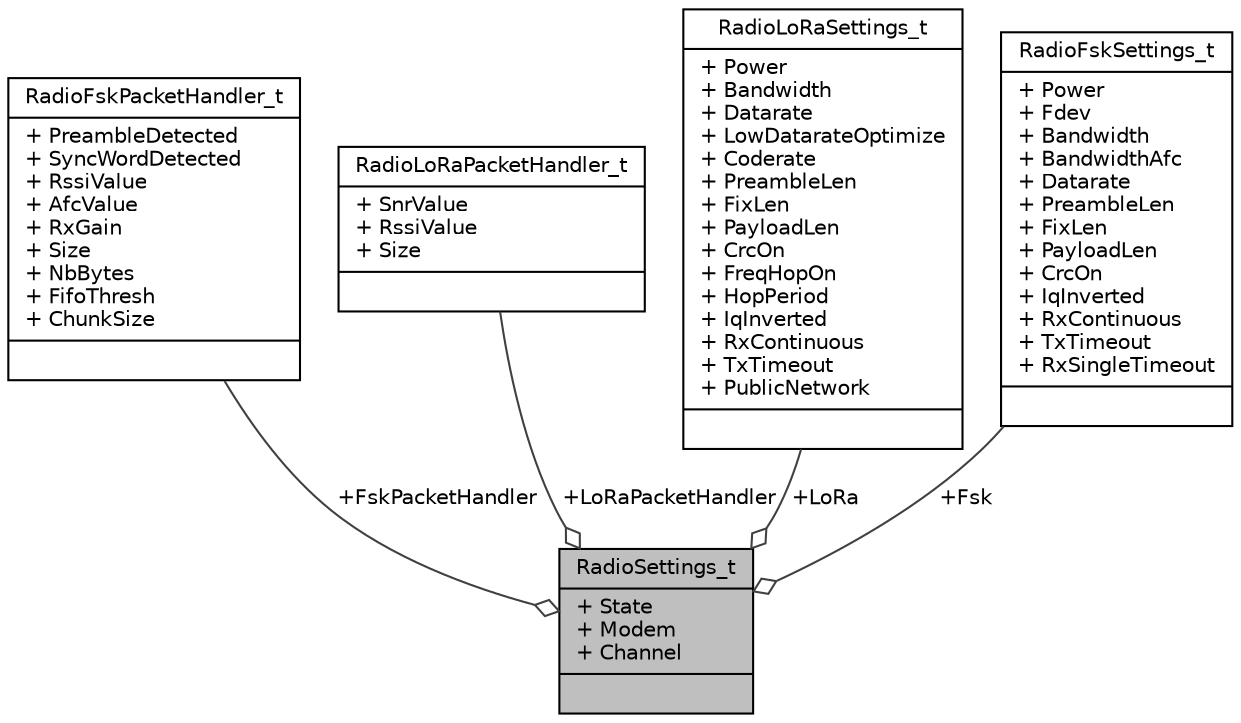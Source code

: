 digraph "RadioSettings_t"
{
  edge [fontname="Helvetica",fontsize="10",labelfontname="Helvetica",labelfontsize="10"];
  node [fontname="Helvetica",fontsize="10",shape=record];
  Node1 [label="{RadioSettings_t\n|+ State\l+ Modem\l+ Channel\l|}",height=0.2,width=0.4,color="black", fillcolor="grey75", style="filled", fontcolor="black"];
  Node2 -> Node1 [color="grey25",fontsize="10",style="solid",label=" +FskPacketHandler" ,arrowhead="odiamond",fontname="Helvetica"];
  Node2 [label="{RadioFskPacketHandler_t\n|+ PreambleDetected\l+ SyncWordDetected\l+ RssiValue\l+ AfcValue\l+ RxGain\l+ Size\l+ NbBytes\l+ FifoThresh\l+ ChunkSize\l|}",height=0.2,width=0.4,color="black", fillcolor="white", style="filled",URL="$struct_radio_fsk_packet_handler__t.html"];
  Node3 -> Node1 [color="grey25",fontsize="10",style="solid",label=" +LoRaPacketHandler" ,arrowhead="odiamond",fontname="Helvetica"];
  Node3 [label="{RadioLoRaPacketHandler_t\n|+ SnrValue\l+ RssiValue\l+ Size\l|}",height=0.2,width=0.4,color="black", fillcolor="white", style="filled",URL="$struct_radio_lo_ra_packet_handler__t.html"];
  Node4 -> Node1 [color="grey25",fontsize="10",style="solid",label=" +LoRa" ,arrowhead="odiamond",fontname="Helvetica"];
  Node4 [label="{RadioLoRaSettings_t\n|+ Power\l+ Bandwidth\l+ Datarate\l+ LowDatarateOptimize\l+ Coderate\l+ PreambleLen\l+ FixLen\l+ PayloadLen\l+ CrcOn\l+ FreqHopOn\l+ HopPeriod\l+ IqInverted\l+ RxContinuous\l+ TxTimeout\l+ PublicNetwork\l|}",height=0.2,width=0.4,color="black", fillcolor="white", style="filled",URL="$struct_radio_lo_ra_settings__t.html"];
  Node5 -> Node1 [color="grey25",fontsize="10",style="solid",label=" +Fsk" ,arrowhead="odiamond",fontname="Helvetica"];
  Node5 [label="{RadioFskSettings_t\n|+ Power\l+ Fdev\l+ Bandwidth\l+ BandwidthAfc\l+ Datarate\l+ PreambleLen\l+ FixLen\l+ PayloadLen\l+ CrcOn\l+ IqInverted\l+ RxContinuous\l+ TxTimeout\l+ RxSingleTimeout\l|}",height=0.2,width=0.4,color="black", fillcolor="white", style="filled",URL="$struct_radio_fsk_settings__t.html"];
}
